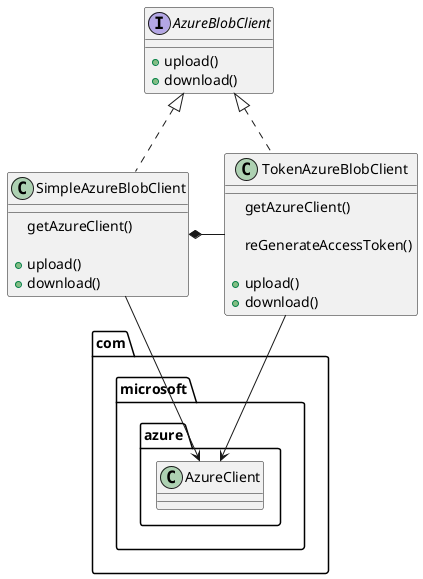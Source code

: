 @startuml

interface AzureBlobClient{
    +upload()
    +download()
}

package com.microsoft.azure{

    class AzureClient{


   }

}

class SimpleAzureBlobClient implements AzureBlobClient{

    getAzureClient()

    +upload()
    +download()

}



class TokenAzureBlobClient implements AzureBlobClient{

    getAzureClient()

    reGenerateAccessToken()

    +upload()
    +download()

}

SimpleAzureBlobClient --> AzureClient
TokenAzureBlobClient --> AzureClient


SimpleAzureBlobClient *- TokenAzureBlobClient


@enduml